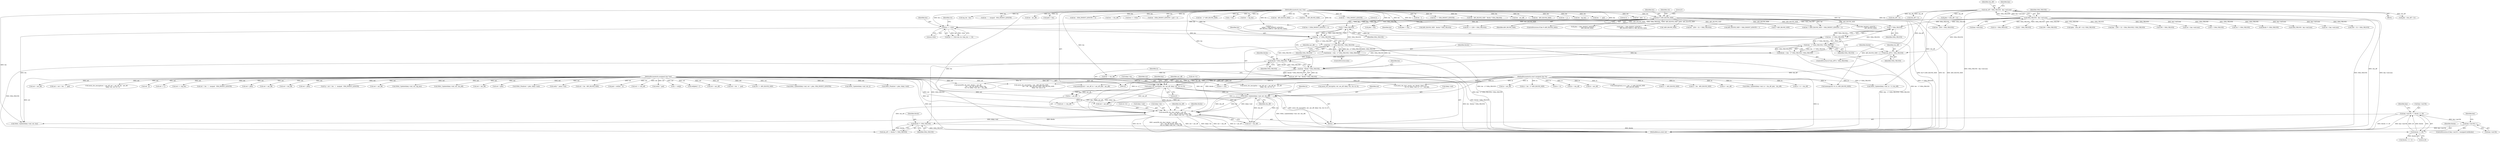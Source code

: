 digraph "0_openssl_68595c0c2886e7942a14f98c17a55a88afb6c292@pointer" {
"1001926" [label="(Call,key->md.Nh += blocks >> 29)"];
"1001932" [label="(Call,blocks >> 29)"];
"1001917" [label="(Call,blocks *= SHA_CBLOCK)"];
"1001893" [label="(Call,aesni256_cbc_sha1_dec(in + aes_off,\n                                      out + aes_off, blocks, &key->ks,\n                                      ctx->iv, &key->md, out + sha_off))"];
"1001874" [label="(Call,aesni_cbc_encrypt(in, out, aes_off, &key->ks, ctx->iv, 0))"];
"1000125" [label="(MethodParameterIn,const unsigned char *in)"];
"1000124" [label="(MethodParameterIn,unsigned char *out)"];
"1001867" [label="(Call,aes_off = len - blocks * SHA_CBLOCK)"];
"1001869" [label="(Call,len - blocks * SHA_CBLOCK)"];
"1001851" [label="(Call,len - 3 * SHA_CBLOCK)"];
"1001835" [label="(Call,len >= 1024)"];
"1000168" [label="(Call,len % AES_BLOCK_SIZE)"];
"1000126" [label="(MethodParameterIn,size_t len)"];
"1001853" [label="(Call,3 * SHA_CBLOCK)"];
"1000155" [label="(Call,SHA_CBLOCK - key->md.num)"];
"1001861" [label="(Call,len - 2 * SHA_CBLOCK)"];
"1001863" [label="(Call,2 * SHA_CBLOCK)"];
"1001871" [label="(Call,blocks * SHA_CBLOCK)"];
"1001858" [label="(Call,blocks = (len - 2 * SHA_CBLOCK) / SHA_CBLOCK)"];
"1001860" [label="(Call,(len - 2 * SHA_CBLOCK) / SHA_CBLOCK)"];
"1001848" [label="(Call,blocks = (len - 3 * SHA_CBLOCK) / SHA_CBLOCK)"];
"1001850" [label="(Call,(len - 3 * SHA_CBLOCK) / SHA_CBLOCK)"];
"1001886" [label="(Call,SHA1_Update(&key->md, out, sha_off))"];
"1001845" [label="(Call,sha_off %= SHA_CBLOCK)"];
"1000153" [label="(Call,sha_off = SHA_CBLOCK - key->md.num)"];
"1001954" [label="(Call,key->md.Nh++)"];
"1001861" [label="(Call,len - 2 * SHA_CBLOCK)"];
"1001017" [label="(Call,res != SHA_CBLOCK)"];
"1001892" [label="(Identifier,sha_off)"];
"1001865" [label="(Identifier,SHA_CBLOCK)"];
"1000156" [label="(Identifier,SHA_CBLOCK)"];
"1001897" [label="(Call,out + aes_off)"];
"1001894" [label="(Call,in + aes_off)"];
"1000707" [label="(Call,len - (256 + 32 + SHA_CBLOCK))"];
"1000392" [label="(Call,out + aes_off)"];
"1000604" [label="(Call,len - 1)"];
"1000257" [label="(Call,blocks *= SHA_CBLOCK)"];
"1000320" [label="(Call,plen != len)"];
"1001873" [label="(Identifier,SHA_CBLOCK)"];
"1001520" [label="(Call,len += SHA_DIGEST_LENGTH)"];
"1001852" [label="(Identifier,len)"];
"1000498" [label="(Call,len < (AES_BLOCK_SIZE + SHA_DIGEST_LENGTH + 1))"];
"1000213" [label="(Call,plen > (sha_off + iv))"];
"1001916" [label="(Identifier,sha_off)"];
"1001783" [label="(Call,out = out + len - 1 - pad)"];
"1000830" [label="(Call,SHA_CBLOCK - key->md.num)"];
"1001851" [label="(Call,len - 3 * SHA_CBLOCK)"];
"1000192" [label="(Call,SHA_DIGEST_LENGTH +\n                   AES_BLOCK_SIZE)"];
"1000125" [label="(MethodParameterIn,const unsigned char *in)"];
"1000577" [label="(Call,aesni_cbc_encrypt(in + len - AES_BLOCK_SIZE,\n                                  out + len - AES_BLOCK_SIZE, AES_BLOCK_SIZE,\n                                  &key->ks, tail_iv, 0))"];
"1001900" [label="(Identifier,blocks)"];
"1000717" [label="(Call,len - AES_BLOCK_SIZE - blocks * SHA_CBLOCK)"];
"1000154" [label="(Identifier,sha_off)"];
"1001843" [label="(Block,)"];
"1000391" [label="(Call,aesni_cbc_encrypt(out + aes_off, out + aes_off, len - aes_off,\n                              &key->ks, ctx->iv, 1))"];
"1001876" [label="(Identifier,out)"];
"1001887" [label="(Call,&key->md)"];
"1000398" [label="(Call,len - aes_off)"];
"1001840" [label="(Identifier,ctx)"];
"1001866" [label="(Identifier,SHA_CBLOCK)"];
"1001885" [label="(Literal,0)"];
"1001933" [label="(Identifier,blocks)"];
"1001889" [label="(Identifier,key)"];
"1001834" [label="(Call,len >= 1024 && ctx->key_len == 32)"];
"1000172" [label="(Literal,0)"];
"1001860" [label="(Call,(len - 2 * SHA_CBLOCK) / SHA_CBLOCK)"];
"1001523" [label="(Call,res = key->md.num)"];
"1001856" [label="(Identifier,SHA_CBLOCK)"];
"1001855" [label="(Identifier,SHA_CBLOCK)"];
"1001954" [label="(Call,key->md.Nh++)"];
"1001853" [label="(Call,3 * SHA_CBLOCK)"];
"1001647" [label="(Call,out - p)"];
"1000228" [label="(Call,SHA1_Update(&key->md, in + iv, sha_off))"];
"1000844" [label="(Call,out += j)"];
"1001893" [label="(Call,aesni256_cbc_sha1_dec(in + aes_off,\n                                      out + aes_off, blocks, &key->ks,\n                                      ctx->iv, &key->md, out + sha_off))"];
"1000580" [label="(Call,len - AES_BLOCK_SIZE)"];
"1001877" [label="(Identifier,aes_off)"];
"1001847" [label="(Identifier,SHA_CBLOCK)"];
"1001625" [label="(Call,out += inp_len)"];
"1001912" [label="(Call,out + sha_off)"];
"1001850" [label="(Call,(len - 3 * SHA_CBLOCK) / SHA_CBLOCK)"];
"1000847" [label="(Call,len -= j)"];
"1001868" [label="(Identifier,aes_off)"];
"1000820" [label="(Call,len - (256 + SHA_CBLOCK))"];
"1001854" [label="(Literal,3)"];
"1001857" [label="(ControlStructure,else)"];
"1001867" [label="(Call,aes_off = len - blocks * SHA_CBLOCK)"];
"1001635" [label="(Call,out + len - 1 - maxpad - SHA_DIGEST_LENGTH)"];
"1001875" [label="(Identifier,in)"];
"1001561" [label="(Call,len - inp_len)"];
"1001787" [label="(Call,len - 1 - pad)"];
"1000127" [label="(Block,)"];
"1001955" [label="(Call,key->md.Nh)"];
"1000328" [label="(Call,memcpy(out + aes_off, in + aes_off, plen - aes_off))"];
"1000376" [label="(Call,len - plen - 1)"];
"1000811" [label="(Call,len >= (256 + SHA_CBLOCK))"];
"1000719" [label="(Call,AES_BLOCK_SIZE - blocks * SHA_CBLOCK)"];
"1001941" [label="(Call,blocks <<= 3)"];
"1000339" [label="(Call,out + plen)"];
"1000170" [label="(Identifier,AES_BLOCK_SIZE)"];
"1000660" [label="(Call,inp_len - len)"];
"1001637" [label="(Call,len - 1 - maxpad - SHA_DIGEST_LENGTH)"];
"1000418" [label="(Call,len - aes_off)"];
"1001934" [label="(Literal,29)"];
"1000329" [label="(Call,out + aes_off)"];
"1000167" [label="(ControlStructure,if (len % AES_BLOCK_SIZE))"];
"1000709" [label="(Call,256 + 32 + SHA_CBLOCK)"];
"1000412" [label="(Call,in + aes_off)"];
"1000569" [label="(Call,in + len - 2 * AES_BLOCK_SIZE)"];
"1000767" [label="(Call,out + sha_off)"];
"1000363" [label="(Call,out + plen)"];
"1000164" [label="(Identifier,key)"];
"1000411" [label="(Call,aesni_cbc_encrypt(in + aes_off, out + aes_off, len - aes_off,\n                              &key->ks, ctx->iv, 1))"];
"1000190" [label="(Call,plen + SHA_DIGEST_LENGTH +\n                   AES_BLOCK_SIZE)"];
"1001633" [label="(Call,*p = out + len - 1 - maxpad - SHA_DIGEST_LENGTH)"];
"1000182" [label="(Call,plen = len)"];
"1001927" [label="(Call,key->md.Nh)"];
"1000752" [label="(Call,out + aes_off)"];
"1000381" [label="(Call,plen < len)"];
"1001915" [label="(Call,sha_off += blocks *= SHA_CBLOCK)"];
"1000233" [label="(Call,in + iv)"];
"1001944" [label="(ControlStructure,if (key->md.Nl < (unsigned int)blocks))"];
"1001926" [label="(Call,key->md.Nh += blocks >> 29)"];
"1000313" [label="(Call,in + sha_off)"];
"1001858" [label="(Call,blocks = (len - 2 * SHA_CBLOCK) / SHA_CBLOCK)"];
"1000126" [label="(MethodParameterIn,size_t len)"];
"1001871" [label="(Call,blocks * SHA_CBLOCK)"];
"1000221" [label="(Call,plen - (sha_off + iv))"];
"1000332" [label="(Call,in + aes_off)"];
"1001882" [label="(Call,ctx->iv)"];
"1000237" [label="(Call,aesni_cbc_sha1_enc(in, out, blocks, &key->ks,\n                               ctx->iv, &key->md, in + iv + sha_off))"];
"1001848" [label="(Call,blocks = (len - 3 * SHA_CBLOCK) / SHA_CBLOCK)"];
"1001845" [label="(Call,sha_off %= SHA_CBLOCK)"];
"1001971" [label="(MethodReturn,static int)"];
"1001874" [label="(Call,aesni_cbc_encrypt(in, out, aes_off, &key->ks, ctx->iv, 0))"];
"1001918" [label="(Identifier,blocks)"];
"1000507" [label="(Call,memcpy(ctx->iv, in, AES_BLOCK_SIZE))"];
"1001920" [label="(Call,out += sha_off)"];
"1000157" [label="(Call,key->md.num)"];
"1001905" [label="(Call,ctx->iv)"];
"1000187" [label="(Call,len !=\n                 ((plen + SHA_DIGEST_LENGTH +\n                   AES_BLOCK_SIZE) & -AES_BLOCK_SIZE))"];
"1001846" [label="(Identifier,sha_off)"];
"1000215" [label="(Call,sha_off + iv)"];
"1001837" [label="(Literal,1024)"];
"1000609" [label="(Call,len - (SHA_DIGEST_LENGTH + 1))"];
"1000800" [label="(Call,SHA1_Update(&key->md, out, inp_len))"];
"1000741" [label="(Call,SHA1_Update(&key->md, out, sha_off))"];
"1000711" [label="(Call,32 + SHA_CBLOCK)"];
"1000825" [label="(Call,0 - SHA_CBLOCK)"];
"1000395" [label="(Call,out + aes_off)"];
"1000169" [label="(Identifier,len)"];
"1000189" [label="(Call,(plen + SHA_DIGEST_LENGTH +\n                   AES_BLOCK_SIZE) & -AES_BLOCK_SIZE)"];
"1000558" [label="(Call,len >= 1024)"];
"1001923" [label="(Call,len -= sha_off)"];
"1000168" [label="(Call,len % AES_BLOCK_SIZE)"];
"1000648" [label="(Call,len - (SHA_DIGEST_LENGTH + pad + 1))"];
"1000358" [label="(Call,out + plen)"];
"1000338" [label="(Call,SHA1_Final(out + plen, &key->md))"];
"1001628" [label="(Call,len -= inp_len)"];
"1000729" [label="(Call,aesni_cbc_encrypt(in, out, aes_off, &key->ks, ctx->iv, 0))"];
"1000585" [label="(Call,len - AES_BLOCK_SIZE)"];
"1001870" [label="(Identifier,len)"];
"1000547" [label="(Call,out[i] ^ pmac->c[i])"];
"1000567" [label="(Call,memcpy(tail_iv, in + len - 2 * AES_BLOCK_SIZE,\n                       AES_BLOCK_SIZE))"];
"1000583" [label="(Call,out + len - AES_BLOCK_SIZE)"];
"1000600" [label="(Call,pad = out[len - 1])"];
"1000822" [label="(Call,256 + SHA_CBLOCK)"];
"1000519" [label="(Call,len -= AES_BLOCK_SIZE)"];
"1000807" [label="(Call,len -= SHA_DIGEST_LENGTH)"];
"1000195" [label="(Call,-AES_BLOCK_SIZE)"];
"1000778" [label="(Call,len -= sha_off)"];
"1000775" [label="(Call,out += sha_off)"];
"1001864" [label="(Literal,2)"];
"1001836" [label="(Identifier,len)"];
"1000220" [label="(Call,(plen - (sha_off + iv)) / SHA_CBLOCK)"];
"1001938" [label="(Identifier,key)"];
"1000153" [label="(Call,sha_off = SHA_CBLOCK - key->md.num)"];
"1001878" [label="(Call,&key->ks)"];
"1001917" [label="(Call,blocks *= SHA_CBLOCK)"];
"1000325" [label="(Call,in != out)"];
"1000223" [label="(Call,sha_off + iv)"];
"1001886" [label="(Call,SHA1_Update(&key->md, out, sha_off))"];
"1001962" [label="(Call,SHA1_Update(&key->md, out, len))"];
"1000513" [label="(Call,in += AES_BLOCK_SIZE)"];
"1001895" [label="(Identifier,in)"];
"1000578" [label="(Call,in + len - AES_BLOCK_SIZE)"];
"1000524" [label="(Call,len < (SHA_DIGEST_LENGTH + 1))"];
"1000124" [label="(MethodParameterIn,unsigned char *out)"];
"1001807" [label="(Call,out[i] ^ pad)"];
"1000969" [label="(Call,c = out[j])"];
"1001908" [label="(Call,&key->md)"];
"1001919" [label="(Identifier,SHA_CBLOCK)"];
"1000749" [label="(Call,in + aes_off)"];
"1000386" [label="(Call,out[plen] = l)"];
"1000706" [label="(Call,(len - (256 + 32 + SHA_CBLOCK)) / SHA_CBLOCK)"];
"1000175" [label="(Identifier,ctx)"];
"1001891" [label="(Identifier,out)"];
"1000415" [label="(Call,out + aes_off)"];
"1000155" [label="(Call,SHA_CBLOCK - key->md.num)"];
"1001901" [label="(Call,&key->ks)"];
"1000813" [label="(Call,256 + SHA_CBLOCK)"];
"1000500" [label="(Call,AES_BLOCK_SIZE + SHA_DIGEST_LENGTH + 1)"];
"1001862" [label="(Identifier,len)"];
"1001965" [label="(Identifier,key)"];
"1001785" [label="(Call,out + len - 1 - pad)"];
"1001835" [label="(Call,len >= 1024)"];
"1000516" [label="(Call,out += AES_BLOCK_SIZE)"];
"1001844" [label="(ControlStructure,if (sha_off %= SHA_CBLOCK))"];
"1000571" [label="(Call,len - 2 * AES_BLOCK_SIZE)"];
"1001863" [label="(Call,2 * SHA_CBLOCK)"];
"1000962" [label="(Call,j < len)"];
"1000748" [label="(Call,aesni256_cbc_sha1_dec(in + aes_off,\n                                      out + aes_off, blocks, &key->ks,\n                                      ctx->iv, &key->md, out + sha_off))"];
"1001932" [label="(Call,blocks >> 29)"];
"1001869" [label="(Call,len - blocks * SHA_CBLOCK)"];
"1000952" [label="(Call,res = key->md.num)"];
"1001143" [label="(Call,i < SHA_CBLOCK)"];
"1000308" [label="(Call,SHA1_Update(&key->md, in + sha_off, plen - sha_off))"];
"1000573" [label="(Call,2 * AES_BLOCK_SIZE)"];
"1001859" [label="(Identifier,blocks)"];
"1000252" [label="(Call,in + iv + sha_off)"];
"1001849" [label="(Identifier,blocks)"];
"1000353" [label="(Call,SHA1_Update(&key->md, out + plen, SHA_DIGEST_LENGTH))"];
"1000837" [label="(Call,SHA1_Update(&key->md, out, j))"];
"1001872" [label="(Identifier,blocks)"];
"1000362" [label="(Call,SHA1_Final(out + plen, &key->md))"];
"1001926" -> "1001843"  [label="AST: "];
"1001926" -> "1001932"  [label="CFG: "];
"1001927" -> "1001926"  [label="AST: "];
"1001932" -> "1001926"  [label="AST: "];
"1001938" -> "1001926"  [label="CFG: "];
"1001926" -> "1001971"  [label="DDG: blocks >> 29"];
"1001926" -> "1001971"  [label="DDG: key->md.Nh"];
"1001932" -> "1001926"  [label="DDG: blocks"];
"1001932" -> "1001926"  [label="DDG: 29"];
"1001926" -> "1001954"  [label="DDG: key->md.Nh"];
"1001932" -> "1001934"  [label="CFG: "];
"1001933" -> "1001932"  [label="AST: "];
"1001934" -> "1001932"  [label="AST: "];
"1001917" -> "1001932"  [label="DDG: blocks"];
"1001932" -> "1001941"  [label="DDG: blocks"];
"1001917" -> "1001915"  [label="AST: "];
"1001917" -> "1001919"  [label="CFG: "];
"1001918" -> "1001917"  [label="AST: "];
"1001919" -> "1001917"  [label="AST: "];
"1001915" -> "1001917"  [label="CFG: "];
"1001917" -> "1001971"  [label="DDG: SHA_CBLOCK"];
"1001917" -> "1001915"  [label="DDG: blocks"];
"1001893" -> "1001917"  [label="DDG: blocks"];
"1001871" -> "1001917"  [label="DDG: SHA_CBLOCK"];
"1001893" -> "1001843"  [label="AST: "];
"1001893" -> "1001912"  [label="CFG: "];
"1001894" -> "1001893"  [label="AST: "];
"1001897" -> "1001893"  [label="AST: "];
"1001900" -> "1001893"  [label="AST: "];
"1001901" -> "1001893"  [label="AST: "];
"1001905" -> "1001893"  [label="AST: "];
"1001908" -> "1001893"  [label="AST: "];
"1001912" -> "1001893"  [label="AST: "];
"1001916" -> "1001893"  [label="CFG: "];
"1001893" -> "1001971"  [label="DDG: in + aes_off"];
"1001893" -> "1001971"  [label="DDG: ctx->iv"];
"1001893" -> "1001971"  [label="DDG: aesni256_cbc_sha1_dec(in + aes_off,\n                                      out + aes_off, blocks, &key->ks,\n                                      ctx->iv, &key->md, out + sha_off)"];
"1001893" -> "1001971"  [label="DDG: out + aes_off"];
"1001893" -> "1001971"  [label="DDG: &key->ks"];
"1001893" -> "1001971"  [label="DDG: out + sha_off"];
"1001874" -> "1001893"  [label="DDG: in"];
"1001874" -> "1001893"  [label="DDG: aes_off"];
"1001874" -> "1001893"  [label="DDG: &key->ks"];
"1001874" -> "1001893"  [label="DDG: ctx->iv"];
"1000125" -> "1001893"  [label="DDG: in"];
"1001886" -> "1001893"  [label="DDG: out"];
"1001886" -> "1001893"  [label="DDG: &key->md"];
"1001886" -> "1001893"  [label="DDG: sha_off"];
"1000124" -> "1001893"  [label="DDG: out"];
"1001871" -> "1001893"  [label="DDG: blocks"];
"1001893" -> "1001962"  [label="DDG: &key->md"];
"1001874" -> "1001843"  [label="AST: "];
"1001874" -> "1001885"  [label="CFG: "];
"1001875" -> "1001874"  [label="AST: "];
"1001876" -> "1001874"  [label="AST: "];
"1001877" -> "1001874"  [label="AST: "];
"1001878" -> "1001874"  [label="AST: "];
"1001882" -> "1001874"  [label="AST: "];
"1001885" -> "1001874"  [label="AST: "];
"1001889" -> "1001874"  [label="CFG: "];
"1001874" -> "1001971"  [label="DDG: aesni_cbc_encrypt(in, out, aes_off, &key->ks, ctx->iv, 0)"];
"1000125" -> "1001874"  [label="DDG: in"];
"1000124" -> "1001874"  [label="DDG: out"];
"1001867" -> "1001874"  [label="DDG: aes_off"];
"1001874" -> "1001886"  [label="DDG: out"];
"1001874" -> "1001894"  [label="DDG: in"];
"1001874" -> "1001894"  [label="DDG: aes_off"];
"1001874" -> "1001897"  [label="DDG: aes_off"];
"1000125" -> "1000122"  [label="AST: "];
"1000125" -> "1001971"  [label="DDG: in"];
"1000125" -> "1000228"  [label="DDG: in"];
"1000125" -> "1000233"  [label="DDG: in"];
"1000125" -> "1000237"  [label="DDG: in"];
"1000125" -> "1000252"  [label="DDG: in"];
"1000125" -> "1000308"  [label="DDG: in"];
"1000125" -> "1000313"  [label="DDG: in"];
"1000125" -> "1000325"  [label="DDG: in"];
"1000125" -> "1000328"  [label="DDG: in"];
"1000125" -> "1000332"  [label="DDG: in"];
"1000125" -> "1000411"  [label="DDG: in"];
"1000125" -> "1000412"  [label="DDG: in"];
"1000125" -> "1000507"  [label="DDG: in"];
"1000125" -> "1000513"  [label="DDG: in"];
"1000125" -> "1000567"  [label="DDG: in"];
"1000125" -> "1000569"  [label="DDG: in"];
"1000125" -> "1000577"  [label="DDG: in"];
"1000125" -> "1000578"  [label="DDG: in"];
"1000125" -> "1000729"  [label="DDG: in"];
"1000125" -> "1000748"  [label="DDG: in"];
"1000125" -> "1000749"  [label="DDG: in"];
"1000125" -> "1001894"  [label="DDG: in"];
"1000124" -> "1000122"  [label="AST: "];
"1000124" -> "1001971"  [label="DDG: out"];
"1000124" -> "1000237"  [label="DDG: out"];
"1000124" -> "1000325"  [label="DDG: out"];
"1000124" -> "1000328"  [label="DDG: out"];
"1000124" -> "1000329"  [label="DDG: out"];
"1000124" -> "1000338"  [label="DDG: out"];
"1000124" -> "1000339"  [label="DDG: out"];
"1000124" -> "1000353"  [label="DDG: out"];
"1000124" -> "1000358"  [label="DDG: out"];
"1000124" -> "1000362"  [label="DDG: out"];
"1000124" -> "1000363"  [label="DDG: out"];
"1000124" -> "1000386"  [label="DDG: out"];
"1000124" -> "1000391"  [label="DDG: out"];
"1000124" -> "1000392"  [label="DDG: out"];
"1000124" -> "1000395"  [label="DDG: out"];
"1000124" -> "1000411"  [label="DDG: out"];
"1000124" -> "1000415"  [label="DDG: out"];
"1000124" -> "1000516"  [label="DDG: out"];
"1000124" -> "1000547"  [label="DDG: out"];
"1000124" -> "1000577"  [label="DDG: out"];
"1000124" -> "1000583"  [label="DDG: out"];
"1000124" -> "1000600"  [label="DDG: out"];
"1000124" -> "1000729"  [label="DDG: out"];
"1000124" -> "1000741"  [label="DDG: out"];
"1000124" -> "1000748"  [label="DDG: out"];
"1000124" -> "1000752"  [label="DDG: out"];
"1000124" -> "1000767"  [label="DDG: out"];
"1000124" -> "1000775"  [label="DDG: out"];
"1000124" -> "1000800"  [label="DDG: out"];
"1000124" -> "1000837"  [label="DDG: out"];
"1000124" -> "1000844"  [label="DDG: out"];
"1000124" -> "1000969"  [label="DDG: out"];
"1000124" -> "1001625"  [label="DDG: out"];
"1000124" -> "1001633"  [label="DDG: out"];
"1000124" -> "1001635"  [label="DDG: out"];
"1000124" -> "1001647"  [label="DDG: out"];
"1000124" -> "1001783"  [label="DDG: out"];
"1000124" -> "1001785"  [label="DDG: out"];
"1000124" -> "1001807"  [label="DDG: out"];
"1000124" -> "1001886"  [label="DDG: out"];
"1000124" -> "1001897"  [label="DDG: out"];
"1000124" -> "1001912"  [label="DDG: out"];
"1000124" -> "1001920"  [label="DDG: out"];
"1000124" -> "1001962"  [label="DDG: out"];
"1001867" -> "1001843"  [label="AST: "];
"1001867" -> "1001869"  [label="CFG: "];
"1001868" -> "1001867"  [label="AST: "];
"1001869" -> "1001867"  [label="AST: "];
"1001875" -> "1001867"  [label="CFG: "];
"1001867" -> "1001971"  [label="DDG: len - blocks * SHA_CBLOCK"];
"1001869" -> "1001867"  [label="DDG: len"];
"1001869" -> "1001867"  [label="DDG: blocks * SHA_CBLOCK"];
"1001869" -> "1001871"  [label="CFG: "];
"1001870" -> "1001869"  [label="AST: "];
"1001871" -> "1001869"  [label="AST: "];
"1001869" -> "1001971"  [label="DDG: blocks * SHA_CBLOCK"];
"1001851" -> "1001869"  [label="DDG: len"];
"1001861" -> "1001869"  [label="DDG: len"];
"1000126" -> "1001869"  [label="DDG: len"];
"1001871" -> "1001869"  [label="DDG: blocks"];
"1001871" -> "1001869"  [label="DDG: SHA_CBLOCK"];
"1001869" -> "1001923"  [label="DDG: len"];
"1001851" -> "1001850"  [label="AST: "];
"1001851" -> "1001853"  [label="CFG: "];
"1001852" -> "1001851"  [label="AST: "];
"1001853" -> "1001851"  [label="AST: "];
"1001856" -> "1001851"  [label="CFG: "];
"1001851" -> "1001971"  [label="DDG: 3 * SHA_CBLOCK"];
"1001851" -> "1001850"  [label="DDG: len"];
"1001851" -> "1001850"  [label="DDG: 3 * SHA_CBLOCK"];
"1001835" -> "1001851"  [label="DDG: len"];
"1000126" -> "1001851"  [label="DDG: len"];
"1001853" -> "1001851"  [label="DDG: 3"];
"1001853" -> "1001851"  [label="DDG: SHA_CBLOCK"];
"1001835" -> "1001834"  [label="AST: "];
"1001835" -> "1001837"  [label="CFG: "];
"1001836" -> "1001835"  [label="AST: "];
"1001837" -> "1001835"  [label="AST: "];
"1001840" -> "1001835"  [label="CFG: "];
"1001834" -> "1001835"  [label="CFG: "];
"1001835" -> "1001834"  [label="DDG: len"];
"1001835" -> "1001834"  [label="DDG: 1024"];
"1000168" -> "1001835"  [label="DDG: len"];
"1000126" -> "1001835"  [label="DDG: len"];
"1001835" -> "1001861"  [label="DDG: len"];
"1001835" -> "1001962"  [label="DDG: len"];
"1000168" -> "1000167"  [label="AST: "];
"1000168" -> "1000170"  [label="CFG: "];
"1000169" -> "1000168"  [label="AST: "];
"1000170" -> "1000168"  [label="AST: "];
"1000172" -> "1000168"  [label="CFG: "];
"1000175" -> "1000168"  [label="CFG: "];
"1000168" -> "1001971"  [label="DDG: len % AES_BLOCK_SIZE"];
"1000168" -> "1001971"  [label="DDG: len"];
"1000168" -> "1001971"  [label="DDG: AES_BLOCK_SIZE"];
"1000126" -> "1000168"  [label="DDG: len"];
"1000168" -> "1000182"  [label="DDG: len"];
"1000168" -> "1000187"  [label="DDG: len"];
"1000168" -> "1000189"  [label="DDG: AES_BLOCK_SIZE"];
"1000168" -> "1000190"  [label="DDG: AES_BLOCK_SIZE"];
"1000168" -> "1000192"  [label="DDG: AES_BLOCK_SIZE"];
"1000168" -> "1000195"  [label="DDG: AES_BLOCK_SIZE"];
"1000168" -> "1000320"  [label="DDG: len"];
"1000168" -> "1000498"  [label="DDG: len"];
"1000168" -> "1000498"  [label="DDG: AES_BLOCK_SIZE"];
"1000168" -> "1000500"  [label="DDG: AES_BLOCK_SIZE"];
"1000168" -> "1000507"  [label="DDG: AES_BLOCK_SIZE"];
"1000168" -> "1000524"  [label="DDG: len"];
"1000168" -> "1000573"  [label="DDG: AES_BLOCK_SIZE"];
"1000168" -> "1000719"  [label="DDG: AES_BLOCK_SIZE"];
"1000126" -> "1000122"  [label="AST: "];
"1000126" -> "1001971"  [label="DDG: len"];
"1000126" -> "1000182"  [label="DDG: len"];
"1000126" -> "1000187"  [label="DDG: len"];
"1000126" -> "1000320"  [label="DDG: len"];
"1000126" -> "1000376"  [label="DDG: len"];
"1000126" -> "1000381"  [label="DDG: len"];
"1000126" -> "1000398"  [label="DDG: len"];
"1000126" -> "1000418"  [label="DDG: len"];
"1000126" -> "1000498"  [label="DDG: len"];
"1000126" -> "1000519"  [label="DDG: len"];
"1000126" -> "1000524"  [label="DDG: len"];
"1000126" -> "1000558"  [label="DDG: len"];
"1000126" -> "1000571"  [label="DDG: len"];
"1000126" -> "1000580"  [label="DDG: len"];
"1000126" -> "1000585"  [label="DDG: len"];
"1000126" -> "1000604"  [label="DDG: len"];
"1000126" -> "1000609"  [label="DDG: len"];
"1000126" -> "1000648"  [label="DDG: len"];
"1000126" -> "1000660"  [label="DDG: len"];
"1000126" -> "1000707"  [label="DDG: len"];
"1000126" -> "1000717"  [label="DDG: len"];
"1000126" -> "1000778"  [label="DDG: len"];
"1000126" -> "1000807"  [label="DDG: len"];
"1000126" -> "1000811"  [label="DDG: len"];
"1000126" -> "1000820"  [label="DDG: len"];
"1000126" -> "1000847"  [label="DDG: len"];
"1000126" -> "1000962"  [label="DDG: len"];
"1000126" -> "1001520"  [label="DDG: len"];
"1000126" -> "1001561"  [label="DDG: len"];
"1000126" -> "1001628"  [label="DDG: len"];
"1000126" -> "1001637"  [label="DDG: len"];
"1000126" -> "1001787"  [label="DDG: len"];
"1000126" -> "1001861"  [label="DDG: len"];
"1000126" -> "1001923"  [label="DDG: len"];
"1000126" -> "1001962"  [label="DDG: len"];
"1001853" -> "1001855"  [label="CFG: "];
"1001854" -> "1001853"  [label="AST: "];
"1001855" -> "1001853"  [label="AST: "];
"1000155" -> "1001853"  [label="DDG: SHA_CBLOCK"];
"1001853" -> "1001850"  [label="DDG: SHA_CBLOCK"];
"1000155" -> "1000153"  [label="AST: "];
"1000155" -> "1000157"  [label="CFG: "];
"1000156" -> "1000155"  [label="AST: "];
"1000157" -> "1000155"  [label="AST: "];
"1000153" -> "1000155"  [label="CFG: "];
"1000155" -> "1001971"  [label="DDG: key->md.num"];
"1000155" -> "1001971"  [label="DDG: SHA_CBLOCK"];
"1000155" -> "1000153"  [label="DDG: SHA_CBLOCK"];
"1000155" -> "1000153"  [label="DDG: key->md.num"];
"1000155" -> "1000220"  [label="DDG: SHA_CBLOCK"];
"1000155" -> "1000257"  [label="DDG: SHA_CBLOCK"];
"1000155" -> "1000707"  [label="DDG: SHA_CBLOCK"];
"1000155" -> "1000709"  [label="DDG: SHA_CBLOCK"];
"1000155" -> "1000711"  [label="DDG: SHA_CBLOCK"];
"1000155" -> "1000706"  [label="DDG: SHA_CBLOCK"];
"1000155" -> "1000811"  [label="DDG: SHA_CBLOCK"];
"1000155" -> "1000813"  [label="DDG: SHA_CBLOCK"];
"1000155" -> "1000820"  [label="DDG: SHA_CBLOCK"];
"1000155" -> "1000822"  [label="DDG: SHA_CBLOCK"];
"1000155" -> "1000825"  [label="DDG: SHA_CBLOCK"];
"1000155" -> "1000830"  [label="DDG: key->md.num"];
"1000155" -> "1000952"  [label="DDG: key->md.num"];
"1000155" -> "1001017"  [label="DDG: SHA_CBLOCK"];
"1000155" -> "1001143"  [label="DDG: SHA_CBLOCK"];
"1000155" -> "1001523"  [label="DDG: key->md.num"];
"1000155" -> "1001845"  [label="DDG: SHA_CBLOCK"];
"1000155" -> "1001863"  [label="DDG: SHA_CBLOCK"];
"1001861" -> "1001860"  [label="AST: "];
"1001861" -> "1001863"  [label="CFG: "];
"1001862" -> "1001861"  [label="AST: "];
"1001863" -> "1001861"  [label="AST: "];
"1001866" -> "1001861"  [label="CFG: "];
"1001861" -> "1001971"  [label="DDG: 2 * SHA_CBLOCK"];
"1001861" -> "1001860"  [label="DDG: len"];
"1001861" -> "1001860"  [label="DDG: 2 * SHA_CBLOCK"];
"1001863" -> "1001861"  [label="DDG: 2"];
"1001863" -> "1001861"  [label="DDG: SHA_CBLOCK"];
"1001863" -> "1001865"  [label="CFG: "];
"1001864" -> "1001863"  [label="AST: "];
"1001865" -> "1001863"  [label="AST: "];
"1001863" -> "1001860"  [label="DDG: SHA_CBLOCK"];
"1001871" -> "1001873"  [label="CFG: "];
"1001872" -> "1001871"  [label="AST: "];
"1001873" -> "1001871"  [label="AST: "];
"1001858" -> "1001871"  [label="DDG: blocks"];
"1001848" -> "1001871"  [label="DDG: blocks"];
"1001850" -> "1001871"  [label="DDG: SHA_CBLOCK"];
"1001860" -> "1001871"  [label="DDG: SHA_CBLOCK"];
"1001871" -> "1001915"  [label="DDG: SHA_CBLOCK"];
"1001858" -> "1001857"  [label="AST: "];
"1001858" -> "1001860"  [label="CFG: "];
"1001859" -> "1001858"  [label="AST: "];
"1001860" -> "1001858"  [label="AST: "];
"1001868" -> "1001858"  [label="CFG: "];
"1001858" -> "1001971"  [label="DDG: (len - 2 * SHA_CBLOCK) / SHA_CBLOCK"];
"1001860" -> "1001858"  [label="DDG: len - 2 * SHA_CBLOCK"];
"1001860" -> "1001858"  [label="DDG: SHA_CBLOCK"];
"1001860" -> "1001866"  [label="CFG: "];
"1001866" -> "1001860"  [label="AST: "];
"1001860" -> "1001971"  [label="DDG: len - 2 * SHA_CBLOCK"];
"1001848" -> "1001844"  [label="AST: "];
"1001848" -> "1001850"  [label="CFG: "];
"1001849" -> "1001848"  [label="AST: "];
"1001850" -> "1001848"  [label="AST: "];
"1001868" -> "1001848"  [label="CFG: "];
"1001848" -> "1001971"  [label="DDG: (len - 3 * SHA_CBLOCK) / SHA_CBLOCK"];
"1001850" -> "1001848"  [label="DDG: len - 3 * SHA_CBLOCK"];
"1001850" -> "1001848"  [label="DDG: SHA_CBLOCK"];
"1001850" -> "1001856"  [label="CFG: "];
"1001856" -> "1001850"  [label="AST: "];
"1001850" -> "1001971"  [label="DDG: len - 3 * SHA_CBLOCK"];
"1001886" -> "1001843"  [label="AST: "];
"1001886" -> "1001892"  [label="CFG: "];
"1001887" -> "1001886"  [label="AST: "];
"1001891" -> "1001886"  [label="AST: "];
"1001892" -> "1001886"  [label="AST: "];
"1001895" -> "1001886"  [label="CFG: "];
"1001886" -> "1001971"  [label="DDG: SHA1_Update(&key->md, out, sha_off)"];
"1001845" -> "1001886"  [label="DDG: sha_off"];
"1001886" -> "1001897"  [label="DDG: out"];
"1001886" -> "1001912"  [label="DDG: out"];
"1001886" -> "1001912"  [label="DDG: sha_off"];
"1001886" -> "1001915"  [label="DDG: sha_off"];
"1001886" -> "1001920"  [label="DDG: out"];
"1001845" -> "1001844"  [label="AST: "];
"1001845" -> "1001847"  [label="CFG: "];
"1001846" -> "1001845"  [label="AST: "];
"1001847" -> "1001845"  [label="AST: "];
"1001849" -> "1001845"  [label="CFG: "];
"1001859" -> "1001845"  [label="CFG: "];
"1000153" -> "1001845"  [label="DDG: sha_off"];
"1000153" -> "1000127"  [label="AST: "];
"1000154" -> "1000153"  [label="AST: "];
"1000164" -> "1000153"  [label="CFG: "];
"1000153" -> "1001971"  [label="DDG: SHA_CBLOCK - key->md.num"];
"1000153" -> "1001971"  [label="DDG: sha_off"];
"1000153" -> "1000213"  [label="DDG: sha_off"];
"1000153" -> "1000215"  [label="DDG: sha_off"];
"1000153" -> "1000221"  [label="DDG: sha_off"];
"1000153" -> "1000223"  [label="DDG: sha_off"];
"1000153" -> "1000228"  [label="DDG: sha_off"];
"1001954" -> "1001944"  [label="AST: "];
"1001954" -> "1001955"  [label="CFG: "];
"1001955" -> "1001954"  [label="AST: "];
"1001965" -> "1001954"  [label="CFG: "];
"1001954" -> "1001971"  [label="DDG: key->md.Nh"];
}
